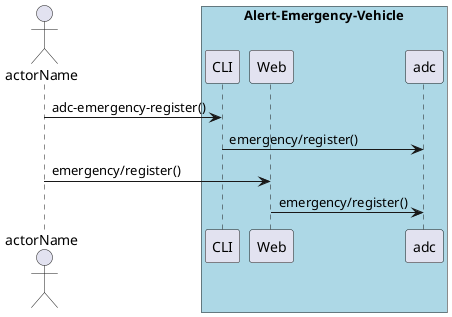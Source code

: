 @startuml
Actor "actorName" as A

box "Alert-Emergency-Vehicle" #lightblue
participant CLI as CLI
participant Web as Web
participant "adc" as S
A -> CLI : adc-emergency-register()
CLI -> S : emergency/register()
A -> Web : emergency/register()
Web -> S : emergency/register()
end box

@enduml
